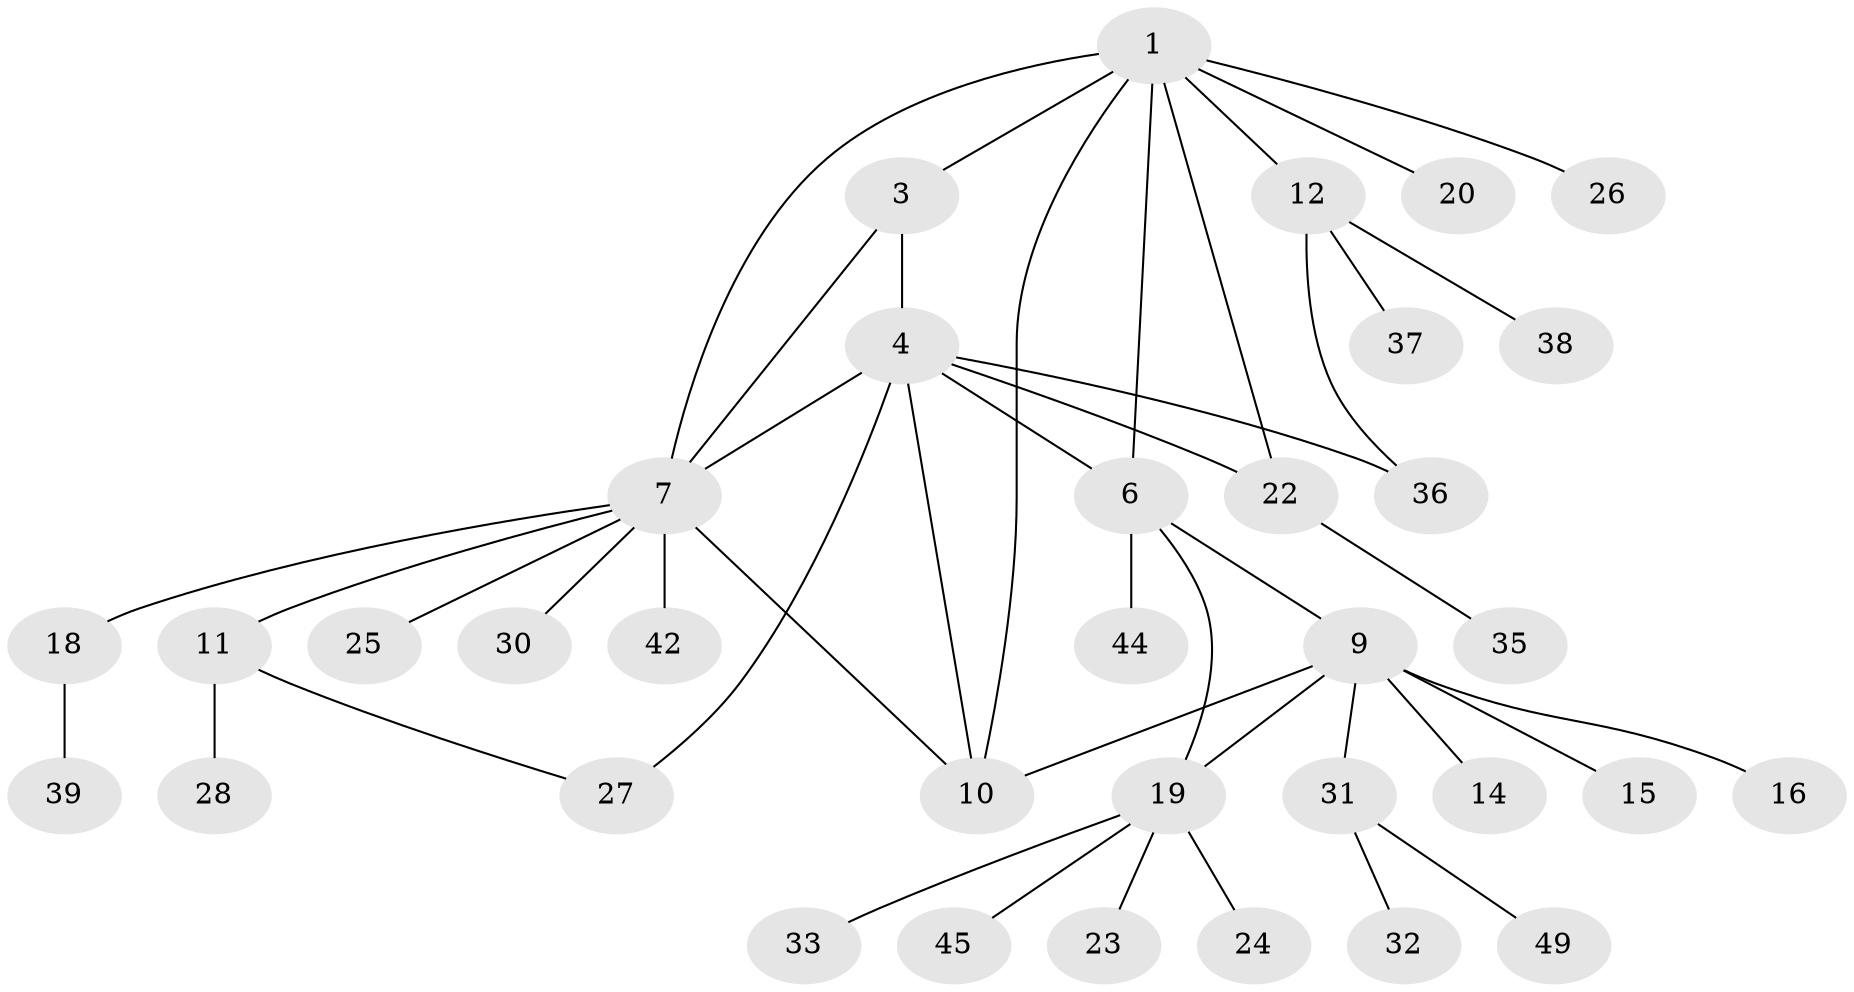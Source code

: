 // Generated by graph-tools (version 1.1) at 2025/52/02/27/25 19:52:14]
// undirected, 35 vertices, 44 edges
graph export_dot {
graph [start="1"]
  node [color=gray90,style=filled];
  1 [super="+2"];
  3 [super="+21"];
  4 [super="+5"];
  6 [super="+17"];
  7 [super="+8"];
  9 [super="+48"];
  10;
  11 [super="+13"];
  12 [super="+34"];
  14;
  15;
  16;
  18 [super="+41"];
  19 [super="+29"];
  20 [super="+50"];
  22 [super="+46"];
  23 [super="+43"];
  24;
  25;
  26;
  27;
  28;
  30;
  31 [super="+47"];
  32;
  33;
  35;
  36;
  37;
  38;
  39 [super="+40"];
  42;
  44;
  45;
  49;
  1 -- 3;
  1 -- 10;
  1 -- 20;
  1 -- 6;
  1 -- 7;
  1 -- 26;
  1 -- 12;
  1 -- 22;
  3 -- 4;
  3 -- 7;
  4 -- 10;
  4 -- 22;
  4 -- 36;
  4 -- 6;
  4 -- 27;
  4 -- 7;
  6 -- 9;
  6 -- 44;
  6 -- 19;
  7 -- 11;
  7 -- 18;
  7 -- 25;
  7 -- 42;
  7 -- 10;
  7 -- 30;
  9 -- 10;
  9 -- 14;
  9 -- 15;
  9 -- 16;
  9 -- 19;
  9 -- 31;
  11 -- 27;
  11 -- 28;
  12 -- 36;
  12 -- 37;
  12 -- 38;
  18 -- 39;
  19 -- 23;
  19 -- 24;
  19 -- 33;
  19 -- 45;
  22 -- 35;
  31 -- 32;
  31 -- 49;
}
